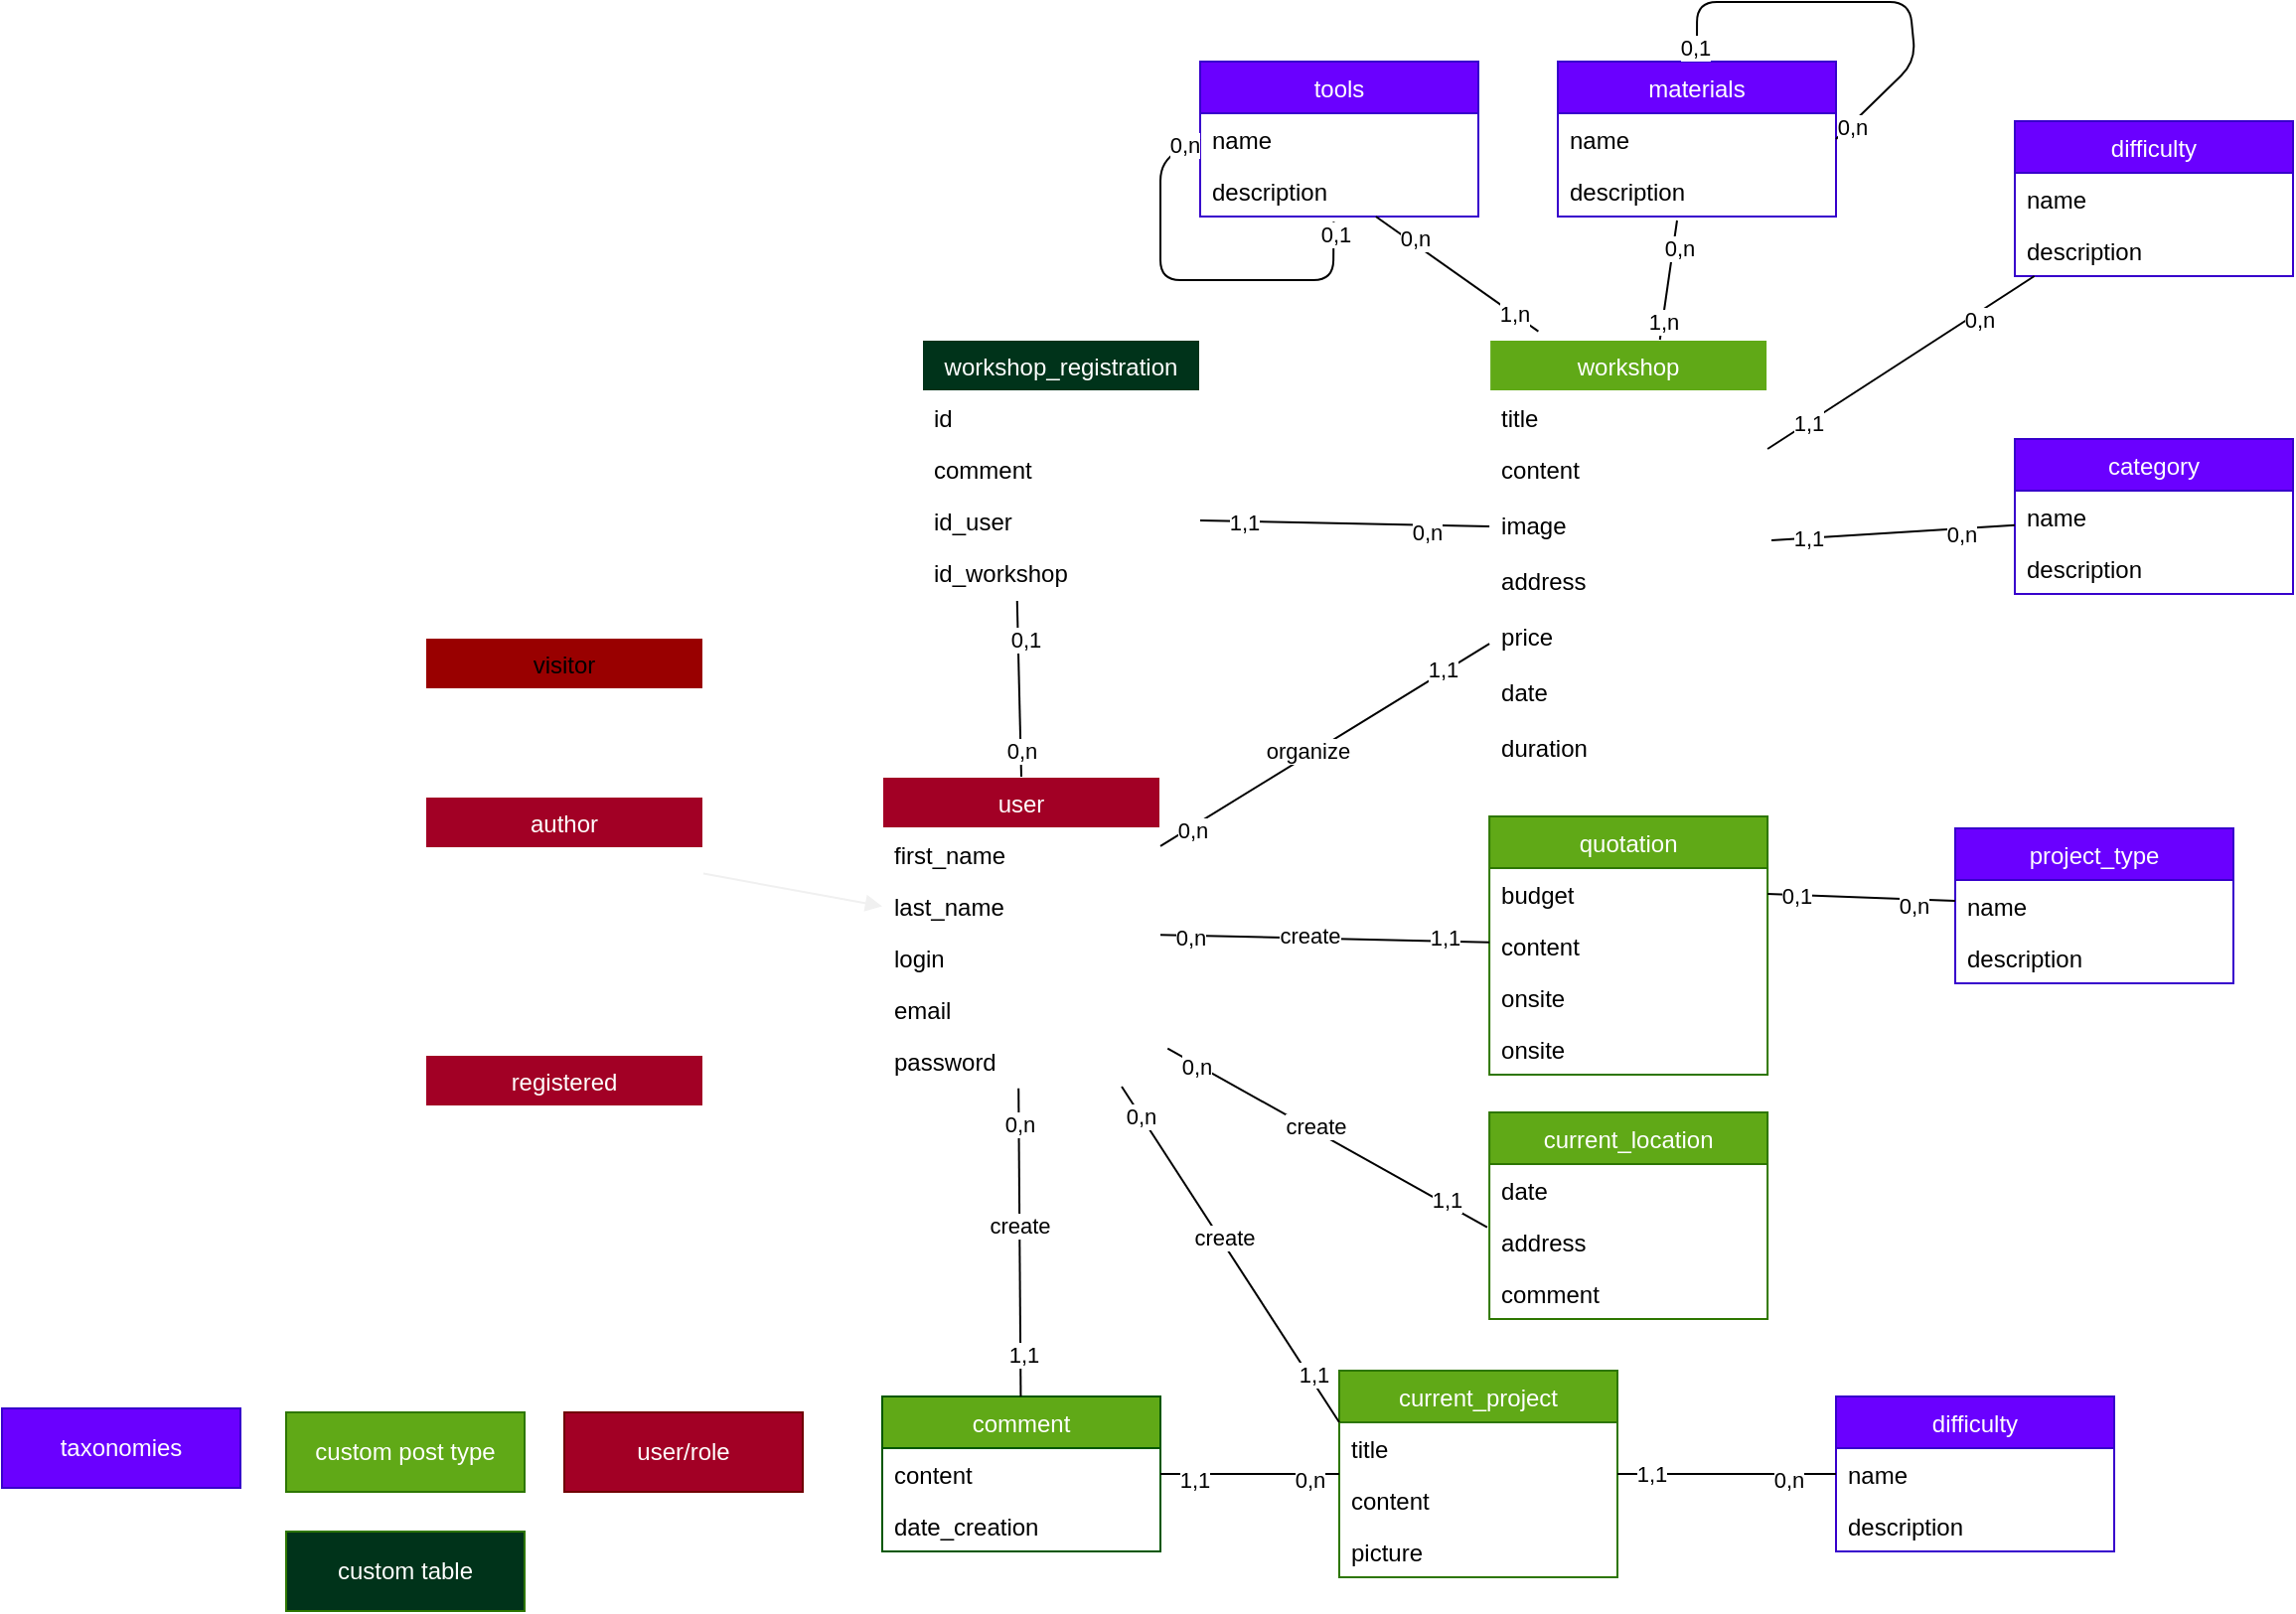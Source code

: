<mxfile>
    <diagram id="HrtR2epMwUGBjDu_C8pM" name="Page-1">
        <mxGraphModel dx="1889" dy="508" grid="1" gridSize="10" guides="1" tooltips="1" connect="1" arrows="1" fold="1" page="1" pageScale="1" pageWidth="827" pageHeight="1169" math="0" shadow="0">
            <root>
                <mxCell id="0"/>
                <mxCell id="1" parent="0"/>
                <mxCell id="2" value="current_project" style="swimlane;fontStyle=0;childLayout=stackLayout;horizontal=1;startSize=26;horizontalStack=0;resizeParent=1;resizeParentMax=0;resizeLast=0;collapsible=1;marginBottom=0;fillColor=#60a917;strokeColor=#2D7600;fontColor=#ffffff;" parent="1" vertex="1">
                    <mxGeometry x="140.0" y="689" width="140" height="104" as="geometry"/>
                </mxCell>
                <mxCell id="3" value="title" style="text;strokeColor=none;fillColor=none;align=left;verticalAlign=top;spacingLeft=4;spacingRight=4;overflow=hidden;rotatable=0;points=[[0,0.5],[1,0.5]];portConstraint=eastwest;" parent="2" vertex="1">
                    <mxGeometry y="26" width="140" height="26" as="geometry"/>
                </mxCell>
                <mxCell id="148" value="content" style="text;strokeColor=none;fillColor=none;align=left;verticalAlign=top;spacingLeft=4;spacingRight=4;overflow=hidden;rotatable=0;points=[[0,0.5],[1,0.5]];portConstraint=eastwest;" parent="2" vertex="1">
                    <mxGeometry y="52" width="140" height="26" as="geometry"/>
                </mxCell>
                <mxCell id="4" value="picture" style="text;strokeColor=none;fillColor=none;align=left;verticalAlign=top;spacingLeft=4;spacingRight=4;overflow=hidden;rotatable=0;points=[[0,0.5],[1,0.5]];portConstraint=eastwest;" parent="2" vertex="1">
                    <mxGeometry y="78" width="140" height="26" as="geometry"/>
                </mxCell>
                <mxCell id="6" value="comment" style="swimlane;fontStyle=0;childLayout=stackLayout;horizontal=1;startSize=26;horizontalStack=0;resizeParent=1;resizeParentMax=0;resizeLast=0;collapsible=1;marginBottom=0;fillColor=#60A917;strokeColor=#005700;fontColor=#ffffff;" parent="1" vertex="1">
                    <mxGeometry x="-90.0" y="702" width="140" height="78" as="geometry"/>
                </mxCell>
                <mxCell id="8" value="content" style="text;strokeColor=none;fillColor=none;align=left;verticalAlign=top;spacingLeft=4;spacingRight=4;overflow=hidden;rotatable=0;points=[[0,0.5],[1,0.5]];portConstraint=eastwest;" parent="6" vertex="1">
                    <mxGeometry y="26" width="140" height="26" as="geometry"/>
                </mxCell>
                <mxCell id="9" value="date_creation" style="text;strokeColor=none;fillColor=none;align=left;verticalAlign=top;spacingLeft=4;spacingRight=4;overflow=hidden;rotatable=0;points=[[0,0.5],[1,0.5]];portConstraint=eastwest;" parent="6" vertex="1">
                    <mxGeometry y="52" width="140" height="26" as="geometry"/>
                </mxCell>
                <mxCell id="10" value="" style="endArrow=none;html=1;" parent="1" source="6" target="2" edge="1">
                    <mxGeometry width="50" height="50" relative="1" as="geometry">
                        <mxPoint x="290" y="732" as="sourcePoint"/>
                        <mxPoint x="340" y="682" as="targetPoint"/>
                    </mxGeometry>
                </mxCell>
                <mxCell id="11" value="0,n" style="edgeLabel;html=1;align=center;verticalAlign=middle;resizable=0;points=[];" parent="10" vertex="1" connectable="0">
                    <mxGeometry x="0.667" y="-3" relative="1" as="geometry">
                        <mxPoint as="offset"/>
                    </mxGeometry>
                </mxCell>
                <mxCell id="12" value="1,1" style="edgeLabel;html=1;align=center;verticalAlign=middle;resizable=0;points=[];" parent="10" vertex="1" connectable="0">
                    <mxGeometry x="-0.627" y="-3" relative="1" as="geometry">
                        <mxPoint as="offset"/>
                    </mxGeometry>
                </mxCell>
                <mxCell id="13" value="difficulty" style="swimlane;fontStyle=0;childLayout=stackLayout;horizontal=1;startSize=26;horizontalStack=0;resizeParent=1;resizeParentMax=0;resizeLast=0;collapsible=1;marginBottom=0;fillColor=#6a00ff;strokeColor=#3700CC;fontColor=#ffffff;" parent="1" vertex="1">
                    <mxGeometry x="390" y="702" width="140" height="78" as="geometry"/>
                </mxCell>
                <mxCell id="14" value="name" style="text;strokeColor=none;fillColor=none;align=left;verticalAlign=top;spacingLeft=4;spacingRight=4;overflow=hidden;rotatable=0;points=[[0,0.5],[1,0.5]];portConstraint=eastwest;" parent="13" vertex="1">
                    <mxGeometry y="26" width="140" height="26" as="geometry"/>
                </mxCell>
                <mxCell id="15" value="description" style="text;strokeColor=none;fillColor=none;align=left;verticalAlign=top;spacingLeft=4;spacingRight=4;overflow=hidden;rotatable=0;points=[[0,0.5],[1,0.5]];portConstraint=eastwest;" parent="13" vertex="1">
                    <mxGeometry y="52" width="140" height="26" as="geometry"/>
                </mxCell>
                <mxCell id="17" value="" style="endArrow=none;html=1;" parent="1" source="2" target="13" edge="1">
                    <mxGeometry width="50" height="50" relative="1" as="geometry">
                        <mxPoint x="404.44" y="600" as="sourcePoint"/>
                        <mxPoint x="454.44" y="550" as="targetPoint"/>
                    </mxGeometry>
                </mxCell>
                <mxCell id="18" value="1,1" style="edgeLabel;html=1;align=center;verticalAlign=middle;resizable=0;points=[];" parent="17" vertex="1" connectable="0">
                    <mxGeometry x="-0.702" relative="1" as="geometry">
                        <mxPoint as="offset"/>
                    </mxGeometry>
                </mxCell>
                <mxCell id="19" value="0,n" style="edgeLabel;html=1;align=center;verticalAlign=middle;resizable=0;points=[];" parent="17" vertex="1" connectable="0">
                    <mxGeometry x="0.56" y="-3" relative="1" as="geometry">
                        <mxPoint as="offset"/>
                    </mxGeometry>
                </mxCell>
                <mxCell id="29" value="author" style="swimlane;fontStyle=0;childLayout=stackLayout;horizontal=1;startSize=26;horizontalStack=0;resizeParent=1;resizeParentMax=0;resizeLast=0;collapsible=1;marginBottom=0;fillColor=#a20025;strokeColor=#FFFFFF;fontColor=#ffffff;" parent="1" vertex="1">
                    <mxGeometry x="-320" y="400" width="140" height="52" as="geometry"/>
                </mxCell>
                <mxCell id="33" value="registered" style="swimlane;fontStyle=0;childLayout=stackLayout;horizontal=1;startSize=26;horizontalStack=0;resizeParent=1;resizeParentMax=0;resizeLast=0;collapsible=1;marginBottom=0;fillColor=#a20025;strokeColor=#FFFFFF;fontColor=#ffffff;" parent="1" vertex="1">
                    <mxGeometry x="-320" y="530" width="140" height="52" as="geometry"/>
                </mxCell>
                <mxCell id="37" value="visitor" style="swimlane;fontStyle=0;childLayout=stackLayout;horizontal=1;startSize=26;horizontalStack=0;resizeParent=1;resizeParentMax=0;resizeLast=0;collapsible=1;marginBottom=0;fillColor=#990000;strokeColor=#FFFFFF;" parent="1" vertex="1">
                    <mxGeometry x="-320" y="320" width="140" height="52" as="geometry"/>
                </mxCell>
                <mxCell id="43" value="user" style="swimlane;fontStyle=0;childLayout=stackLayout;horizontal=1;startSize=26;horizontalStack=0;resizeParent=1;resizeParentMax=0;resizeLast=0;collapsible=1;marginBottom=0;fillColor=#a20025;strokeColor=#FFFFFF;fontColor=#ffffff;" parent="1" vertex="1">
                    <mxGeometry x="-90" y="390" width="140" height="156" as="geometry"/>
                </mxCell>
                <mxCell id="44" value="first_name" style="text;strokeColor=#FFFFFF;fillColor=none;align=left;verticalAlign=top;spacingLeft=4;spacingRight=4;overflow=hidden;rotatable=0;points=[[0,0.5],[1,0.5]];portConstraint=eastwest;" parent="43" vertex="1">
                    <mxGeometry y="26" width="140" height="26" as="geometry"/>
                </mxCell>
                <mxCell id="45" value="last_name" style="text;strokeColor=none;fillColor=none;align=left;verticalAlign=top;spacingLeft=4;spacingRight=4;overflow=hidden;rotatable=0;points=[[0,0.5],[1,0.5]];portConstraint=eastwest;" parent="43" vertex="1">
                    <mxGeometry y="52" width="140" height="26" as="geometry"/>
                </mxCell>
                <mxCell id="46" value="login" style="text;strokeColor=#FFFFFF;fillColor=none;align=left;verticalAlign=top;spacingLeft=4;spacingRight=4;overflow=hidden;rotatable=0;points=[[0,0.5],[1,0.5]];portConstraint=eastwest;" parent="43" vertex="1">
                    <mxGeometry y="78" width="140" height="26" as="geometry"/>
                </mxCell>
                <mxCell id="184" value="email" style="text;strokeColor=#FFFFFF;fillColor=none;align=left;verticalAlign=top;spacingLeft=4;spacingRight=4;overflow=hidden;rotatable=0;points=[[0,0.5],[1,0.5]];portConstraint=eastwest;" parent="43" vertex="1">
                    <mxGeometry y="104" width="140" height="26" as="geometry"/>
                </mxCell>
                <mxCell id="186" value="password" style="text;strokeColor=#FFFFFF;fillColor=none;align=left;verticalAlign=top;spacingLeft=4;spacingRight=4;overflow=hidden;rotatable=0;points=[[0,0.5],[1,0.5]];portConstraint=eastwest;" parent="43" vertex="1">
                    <mxGeometry y="130" width="140" height="26" as="geometry"/>
                </mxCell>
                <mxCell id="47" value="" style="endArrow=block;html=1;endFill=1;strokeColor=#F0F0F0;" parent="1" source="29" target="43" edge="1">
                    <mxGeometry width="50" height="50" relative="1" as="geometry">
                        <mxPoint x="430" y="80" as="sourcePoint"/>
                        <mxPoint x="480" y="30" as="targetPoint"/>
                    </mxGeometry>
                </mxCell>
                <mxCell id="48" value="" style="endArrow=block;html=1;endFill=1;strokeColor=#FFFFFF;" parent="1" source="33" target="43" edge="1">
                    <mxGeometry width="50" height="50" relative="1" as="geometry">
                        <mxPoint x="430" y="5.25" as="sourcePoint"/>
                        <mxPoint x="330" y="32.75" as="targetPoint"/>
                    </mxGeometry>
                </mxCell>
                <mxCell id="49" value="" style="endArrow=none;html=1;exitX=0;exitY=0.25;exitDx=0;exitDy=0;" parent="1" source="2" target="43" edge="1">
                    <mxGeometry width="50" height="50" relative="1" as="geometry">
                        <mxPoint x="330" y="160" as="sourcePoint"/>
                        <mxPoint x="380" y="110" as="targetPoint"/>
                    </mxGeometry>
                </mxCell>
                <mxCell id="50" value="create" style="edgeLabel;html=1;align=center;verticalAlign=middle;resizable=0;points=[];" parent="49" vertex="1" connectable="0">
                    <mxGeometry x="0.09" y="-2" relative="1" as="geometry">
                        <mxPoint as="offset"/>
                    </mxGeometry>
                </mxCell>
                <mxCell id="51" value="0,n" style="edgeLabel;html=1;align=center;verticalAlign=middle;resizable=0;points=[];strokeColor=none;" parent="49" vertex="1" connectable="0">
                    <mxGeometry x="0.83" y="1" relative="1" as="geometry">
                        <mxPoint x="1" as="offset"/>
                    </mxGeometry>
                </mxCell>
                <mxCell id="52" value="1,1" style="edgeLabel;html=1;align=center;verticalAlign=middle;resizable=0;points=[];" parent="49" vertex="1" connectable="0">
                    <mxGeometry x="-0.726" y="-2" relative="1" as="geometry">
                        <mxPoint as="offset"/>
                    </mxGeometry>
                </mxCell>
                <mxCell id="54" value="" style="endArrow=none;html=1;exitX=0.49;exitY=1.032;exitDx=0;exitDy=0;exitPerimeter=0;" parent="1" source="186" target="6" edge="1">
                    <mxGeometry width="50" height="50" relative="1" as="geometry">
                        <mxPoint x="-22.1" y="576.004" as="sourcePoint"/>
                        <mxPoint x="50" y="440" as="targetPoint"/>
                    </mxGeometry>
                </mxCell>
                <mxCell id="55" value="create" style="edgeLabel;html=1;align=center;verticalAlign=middle;resizable=0;points=[];" parent="54" vertex="1" connectable="0">
                    <mxGeometry x="-0.108" relative="1" as="geometry">
                        <mxPoint as="offset"/>
                    </mxGeometry>
                </mxCell>
                <mxCell id="56" value="0,n" style="edgeLabel;html=1;align=center;verticalAlign=middle;resizable=0;points=[];" parent="54" vertex="1" connectable="0">
                    <mxGeometry x="-0.774" relative="1" as="geometry">
                        <mxPoint as="offset"/>
                    </mxGeometry>
                </mxCell>
                <mxCell id="57" value="1,1" style="edgeLabel;html=1;align=center;verticalAlign=middle;resizable=0;points=[];" parent="54" vertex="1" connectable="0">
                    <mxGeometry x="0.73" y="1" relative="1" as="geometry">
                        <mxPoint as="offset"/>
                    </mxGeometry>
                </mxCell>
                <mxCell id="61" value="user/role" style="rounded=0;whiteSpace=wrap;html=1;fillColor=#a20025;strokeColor=#6F0000;fontColor=#ffffff;" parent="1" vertex="1">
                    <mxGeometry x="-250" y="710" width="120" height="40" as="geometry"/>
                </mxCell>
                <mxCell id="65" value="custom post type" style="rounded=0;whiteSpace=wrap;html=1;fillColor=#60a917;strokeColor=#2D7600;fontColor=#ffffff;" parent="1" vertex="1">
                    <mxGeometry x="-390" y="710" width="120" height="40" as="geometry"/>
                </mxCell>
                <mxCell id="66" value="taxonomies" style="rounded=0;whiteSpace=wrap;html=1;fillColor=#6a00ff;strokeColor=#3700CC;fontColor=#ffffff;" parent="1" vertex="1">
                    <mxGeometry x="-533" y="708" width="120" height="40" as="geometry"/>
                </mxCell>
                <mxCell id="75" value="quotation" style="swimlane;fontStyle=0;childLayout=stackLayout;horizontal=1;startSize=26;horizontalStack=0;resizeParent=1;resizeParentMax=0;resizeLast=0;collapsible=1;marginBottom=0;fillColor=#60a917;strokeColor=#2D7600;fontColor=#ffffff;" parent="1" vertex="1">
                    <mxGeometry x="215.56" y="410" width="140" height="130" as="geometry"/>
                </mxCell>
                <mxCell id="76" value="budget" style="text;strokeColor=none;fillColor=none;align=left;verticalAlign=top;spacingLeft=4;spacingRight=4;overflow=hidden;rotatable=0;points=[[0,0.5],[1,0.5]];portConstraint=eastwest;" parent="75" vertex="1">
                    <mxGeometry y="26" width="140" height="26" as="geometry"/>
                </mxCell>
                <mxCell id="147" value="content" style="text;strokeColor=none;fillColor=none;align=left;verticalAlign=top;spacingLeft=4;spacingRight=4;overflow=hidden;rotatable=0;points=[[0,0.5],[1,0.5]];portConstraint=eastwest;" parent="75" vertex="1">
                    <mxGeometry y="52" width="140" height="26" as="geometry"/>
                </mxCell>
                <mxCell id="201" value="onsite" style="text;strokeColor=none;fillColor=none;align=left;verticalAlign=top;spacingLeft=4;spacingRight=4;overflow=hidden;rotatable=0;points=[[0,0.5],[1,0.5]];portConstraint=eastwest;" vertex="1" parent="75">
                    <mxGeometry y="78" width="140" height="26" as="geometry"/>
                </mxCell>
                <mxCell id="77" value="onsite" style="text;strokeColor=none;fillColor=none;align=left;verticalAlign=top;spacingLeft=4;spacingRight=4;overflow=hidden;rotatable=0;points=[[0,0.5],[1,0.5]];portConstraint=eastwest;" parent="75" vertex="1">
                    <mxGeometry y="104" width="140" height="26" as="geometry"/>
                </mxCell>
                <mxCell id="78" value="" style="endArrow=none;html=1;" parent="1" source="75" target="43" edge="1">
                    <mxGeometry width="50" height="50" relative="1" as="geometry">
                        <mxPoint x="205.56" y="331.997" as="sourcePoint"/>
                        <mxPoint x="40" y="333.623" as="targetPoint"/>
                    </mxGeometry>
                </mxCell>
                <mxCell id="79" value="create" style="edgeLabel;html=1;align=center;verticalAlign=middle;resizable=0;points=[];" parent="78" vertex="1" connectable="0">
                    <mxGeometry x="0.09" y="-2" relative="1" as="geometry">
                        <mxPoint as="offset"/>
                    </mxGeometry>
                </mxCell>
                <mxCell id="80" value="0,n" style="edgeLabel;html=1;align=center;verticalAlign=middle;resizable=0;points=[];strokeColor=none;" parent="78" vertex="1" connectable="0">
                    <mxGeometry x="0.83" y="1" relative="1" as="geometry">
                        <mxPoint x="1" as="offset"/>
                    </mxGeometry>
                </mxCell>
                <mxCell id="81" value="1,1" style="edgeLabel;html=1;align=center;verticalAlign=middle;resizable=0;points=[];" parent="78" vertex="1" connectable="0">
                    <mxGeometry x="-0.726" y="-2" relative="1" as="geometry">
                        <mxPoint as="offset"/>
                    </mxGeometry>
                </mxCell>
                <mxCell id="82" value="project_type" style="swimlane;fontStyle=0;childLayout=stackLayout;horizontal=1;startSize=26;horizontalStack=0;resizeParent=1;resizeParentMax=0;resizeLast=0;collapsible=1;marginBottom=0;fillColor=#6a00ff;strokeColor=#3700CC;fontColor=#ffffff;" parent="1" vertex="1">
                    <mxGeometry x="450" y="416" width="140" height="78" as="geometry"/>
                </mxCell>
                <mxCell id="83" value="name" style="text;strokeColor=none;fillColor=none;align=left;verticalAlign=top;spacingLeft=4;spacingRight=4;overflow=hidden;rotatable=0;points=[[0,0.5],[1,0.5]];portConstraint=eastwest;" parent="82" vertex="1">
                    <mxGeometry y="26" width="140" height="26" as="geometry"/>
                </mxCell>
                <mxCell id="84" value="description" style="text;strokeColor=none;fillColor=none;align=left;verticalAlign=top;spacingLeft=4;spacingRight=4;overflow=hidden;rotatable=0;points=[[0,0.5],[1,0.5]];portConstraint=eastwest;" parent="82" vertex="1">
                    <mxGeometry y="52" width="140" height="26" as="geometry"/>
                </mxCell>
                <mxCell id="85" value="" style="endArrow=none;html=1;exitX=1;exitY=0.5;exitDx=0;exitDy=0;" parent="1" source="76" target="82" edge="1">
                    <mxGeometry width="50" height="50" relative="1" as="geometry">
                        <mxPoint x="344.44" y="511.17" as="sourcePoint"/>
                        <mxPoint x="468.88" y="511.17" as="targetPoint"/>
                        <Array as="points"/>
                    </mxGeometry>
                </mxCell>
                <mxCell id="86" value="0,1" style="edgeLabel;html=1;align=center;verticalAlign=middle;resizable=0;points=[];" parent="85" vertex="1" connectable="0">
                    <mxGeometry x="-0.702" relative="1" as="geometry">
                        <mxPoint as="offset"/>
                    </mxGeometry>
                </mxCell>
                <mxCell id="87" value="0,n" style="edgeLabel;html=1;align=center;verticalAlign=middle;resizable=0;points=[];" parent="85" vertex="1" connectable="0">
                    <mxGeometry x="0.56" y="-3" relative="1" as="geometry">
                        <mxPoint as="offset"/>
                    </mxGeometry>
                </mxCell>
                <mxCell id="88" value="workshop" style="swimlane;fontStyle=0;childLayout=stackLayout;horizontal=1;startSize=26;horizontalStack=0;resizeParent=1;resizeParentMax=0;resizeLast=0;collapsible=1;marginBottom=0;fillColor=#60a917;strokeColor=#FFFFFF;fontColor=#ffffff;" parent="1" vertex="1">
                    <mxGeometry x="215.56" y="170" width="140" height="220" as="geometry"/>
                </mxCell>
                <mxCell id="89" value="title" style="text;strokeColor=#FFFFFF;fillColor=none;align=left;verticalAlign=top;spacingLeft=4;spacingRight=4;overflow=hidden;rotatable=0;points=[[0,0.5],[1,0.5]];portConstraint=eastwest;" parent="88" vertex="1">
                    <mxGeometry y="26" width="140" height="26" as="geometry"/>
                </mxCell>
                <mxCell id="90" value="content" style="text;strokeColor=#FFFFFF;fillColor=none;align=left;verticalAlign=top;spacingLeft=4;spacingRight=4;overflow=hidden;rotatable=0;points=[[0,0.5],[1,0.5]];portConstraint=eastwest;" parent="88" vertex="1">
                    <mxGeometry y="52" width="140" height="28" as="geometry"/>
                </mxCell>
                <mxCell id="142" value="image" style="text;strokeColor=#FFFFFF;fillColor=none;align=left;verticalAlign=top;spacingLeft=4;spacingRight=4;overflow=hidden;rotatable=0;points=[[0,0.5],[1,0.5]];portConstraint=eastwest;" parent="88" vertex="1">
                    <mxGeometry y="80" width="140" height="28" as="geometry"/>
                </mxCell>
                <mxCell id="143" value="address" style="text;strokeColor=#FFFFFF;fillColor=none;align=left;verticalAlign=top;spacingLeft=4;spacingRight=4;overflow=hidden;rotatable=0;points=[[0,0.5],[1,0.5]];portConstraint=eastwest;" parent="88" vertex="1">
                    <mxGeometry y="108" width="140" height="28" as="geometry"/>
                </mxCell>
                <mxCell id="144" value="price" style="text;strokeColor=#FFFFFF;fillColor=none;align=left;verticalAlign=top;spacingLeft=4;spacingRight=4;overflow=hidden;rotatable=0;points=[[0,0.5],[1,0.5]];portConstraint=eastwest;" parent="88" vertex="1">
                    <mxGeometry y="136" width="140" height="28" as="geometry"/>
                </mxCell>
                <mxCell id="145" value="date" style="text;strokeColor=#FFFFFF;fillColor=none;align=left;verticalAlign=top;spacingLeft=4;spacingRight=4;overflow=hidden;rotatable=0;points=[[0,0.5],[1,0.5]];portConstraint=eastwest;" parent="88" vertex="1">
                    <mxGeometry y="164" width="140" height="28" as="geometry"/>
                </mxCell>
                <mxCell id="146" value="duration" style="text;strokeColor=#FFFFFF;fillColor=none;align=left;verticalAlign=top;spacingLeft=4;spacingRight=4;overflow=hidden;rotatable=0;points=[[0,0.5],[1,0.5]];portConstraint=eastwest;" parent="88" vertex="1">
                    <mxGeometry y="192" width="140" height="28" as="geometry"/>
                </mxCell>
                <mxCell id="92" value="category" style="swimlane;fontStyle=0;childLayout=stackLayout;horizontal=1;startSize=26;horizontalStack=0;resizeParent=1;resizeParentMax=0;resizeLast=0;collapsible=1;marginBottom=0;fillColor=#6a00ff;strokeColor=#3700CC;fontColor=#ffffff;" parent="1" vertex="1">
                    <mxGeometry x="480" y="220" width="140" height="78" as="geometry"/>
                </mxCell>
                <mxCell id="93" value="name" style="text;strokeColor=none;fillColor=none;align=left;verticalAlign=top;spacingLeft=4;spacingRight=4;overflow=hidden;rotatable=0;points=[[0,0.5],[1,0.5]];portConstraint=eastwest;" parent="92" vertex="1">
                    <mxGeometry y="26" width="140" height="26" as="geometry"/>
                </mxCell>
                <mxCell id="94" value="description" style="text;strokeColor=none;fillColor=none;align=left;verticalAlign=top;spacingLeft=4;spacingRight=4;overflow=hidden;rotatable=0;points=[[0,0.5],[1,0.5]];portConstraint=eastwest;" parent="92" vertex="1">
                    <mxGeometry y="52" width="140" height="26" as="geometry"/>
                </mxCell>
                <mxCell id="95" value="" style="endArrow=none;html=1;exitX=1.014;exitY=0.75;exitDx=0;exitDy=0;exitPerimeter=0;" parent="1" source="142" target="92" edge="1">
                    <mxGeometry width="50" height="50" relative="1" as="geometry">
                        <mxPoint x="370" y="200" as="sourcePoint"/>
                        <mxPoint x="474.44" y="211.17" as="targetPoint"/>
                        <Array as="points"/>
                    </mxGeometry>
                </mxCell>
                <mxCell id="96" value="1,1" style="edgeLabel;html=1;align=center;verticalAlign=middle;resizable=0;points=[];" parent="95" vertex="1" connectable="0">
                    <mxGeometry x="-0.702" relative="1" as="geometry">
                        <mxPoint as="offset"/>
                    </mxGeometry>
                </mxCell>
                <mxCell id="97" value="0,n" style="edgeLabel;html=1;align=center;verticalAlign=middle;resizable=0;points=[];" parent="95" vertex="1" connectable="0">
                    <mxGeometry x="0.56" y="-3" relative="1" as="geometry">
                        <mxPoint as="offset"/>
                    </mxGeometry>
                </mxCell>
                <mxCell id="98" value="" style="endArrow=none;html=1;" parent="1" source="88" target="43" edge="1">
                    <mxGeometry width="50" height="50" relative="1" as="geometry">
                        <mxPoint x="225.56" y="218.777" as="sourcePoint"/>
                        <mxPoint x="60" y="280.003" as="targetPoint"/>
                    </mxGeometry>
                </mxCell>
                <mxCell id="99" value="organize" style="edgeLabel;html=1;align=center;verticalAlign=middle;resizable=0;points=[];" parent="98" vertex="1" connectable="0">
                    <mxGeometry x="0.09" y="-2" relative="1" as="geometry">
                        <mxPoint as="offset"/>
                    </mxGeometry>
                </mxCell>
                <mxCell id="100" value="0,n" style="edgeLabel;html=1;align=center;verticalAlign=middle;resizable=0;points=[];strokeColor=none;" parent="98" vertex="1" connectable="0">
                    <mxGeometry x="0.83" y="1" relative="1" as="geometry">
                        <mxPoint x="1" as="offset"/>
                    </mxGeometry>
                </mxCell>
                <mxCell id="101" value="1,1" style="edgeLabel;html=1;align=center;verticalAlign=middle;resizable=0;points=[];" parent="98" vertex="1" connectable="0">
                    <mxGeometry x="-0.726" y="-2" relative="1" as="geometry">
                        <mxPoint as="offset"/>
                    </mxGeometry>
                </mxCell>
                <mxCell id="103" value="difficulty" style="swimlane;fontStyle=0;childLayout=stackLayout;horizontal=1;startSize=26;horizontalStack=0;resizeParent=1;resizeParentMax=0;resizeLast=0;collapsible=1;marginBottom=0;fillColor=#6a00ff;strokeColor=#3700CC;fontColor=#ffffff;" parent="1" vertex="1">
                    <mxGeometry x="480" y="60" width="140" height="78" as="geometry"/>
                </mxCell>
                <mxCell id="104" value="name" style="text;strokeColor=none;fillColor=none;align=left;verticalAlign=top;spacingLeft=4;spacingRight=4;overflow=hidden;rotatable=0;points=[[0,0.5],[1,0.5]];portConstraint=eastwest;" parent="103" vertex="1">
                    <mxGeometry y="26" width="140" height="26" as="geometry"/>
                </mxCell>
                <mxCell id="105" value="description" style="text;strokeColor=none;fillColor=none;align=left;verticalAlign=top;spacingLeft=4;spacingRight=4;overflow=hidden;rotatable=0;points=[[0,0.5],[1,0.5]];portConstraint=eastwest;" parent="103" vertex="1">
                    <mxGeometry y="52" width="140" height="26" as="geometry"/>
                </mxCell>
                <mxCell id="112" value="" style="endArrow=none;html=1;exitX=1;exitY=0.25;exitDx=0;exitDy=0;" parent="1" source="88" target="103" edge="1">
                    <mxGeometry width="50" height="50" relative="1" as="geometry">
                        <mxPoint x="340.0" y="118.41" as="sourcePoint"/>
                        <mxPoint x="464.44" y="118.41" as="targetPoint"/>
                    </mxGeometry>
                </mxCell>
                <mxCell id="113" value="1,1" style="edgeLabel;html=1;align=center;verticalAlign=middle;resizable=0;points=[];" parent="112" vertex="1" connectable="0">
                    <mxGeometry x="-0.702" relative="1" as="geometry">
                        <mxPoint as="offset"/>
                    </mxGeometry>
                </mxCell>
                <mxCell id="114" value="0,n" style="edgeLabel;html=1;align=center;verticalAlign=middle;resizable=0;points=[];" parent="112" vertex="1" connectable="0">
                    <mxGeometry x="0.56" y="-3" relative="1" as="geometry">
                        <mxPoint as="offset"/>
                    </mxGeometry>
                </mxCell>
                <mxCell id="115" value="materials" style="swimlane;fontStyle=0;childLayout=stackLayout;horizontal=1;startSize=26;horizontalStack=0;resizeParent=1;resizeParentMax=0;resizeLast=0;collapsible=1;marginBottom=0;fillColor=#6a00ff;strokeColor=#3700CC;fontColor=#ffffff;" parent="1" vertex="1">
                    <mxGeometry x="250" y="30" width="140" height="78" as="geometry"/>
                </mxCell>
                <mxCell id="116" value="name" style="text;strokeColor=none;fillColor=none;align=left;verticalAlign=top;spacingLeft=4;spacingRight=4;overflow=hidden;rotatable=0;points=[[0,0.5],[1,0.5]];portConstraint=eastwest;" parent="115" vertex="1">
                    <mxGeometry y="26" width="140" height="26" as="geometry"/>
                </mxCell>
                <mxCell id="117" value="description" style="text;strokeColor=none;fillColor=none;align=left;verticalAlign=top;spacingLeft=4;spacingRight=4;overflow=hidden;rotatable=0;points=[[0,0.5],[1,0.5]];portConstraint=eastwest;" parent="115" vertex="1">
                    <mxGeometry y="52" width="140" height="26" as="geometry"/>
                </mxCell>
                <mxCell id="121" value="" style="endArrow=none;html=1;" parent="1" source="88" edge="1">
                    <mxGeometry width="50" height="50" relative="1" as="geometry">
                        <mxPoint x="250.0" y="165.92" as="sourcePoint"/>
                        <mxPoint x="310" y="110" as="targetPoint"/>
                    </mxGeometry>
                </mxCell>
                <mxCell id="122" value="1,n" style="edgeLabel;html=1;align=center;verticalAlign=middle;resizable=0;points=[];" parent="121" vertex="1" connectable="0">
                    <mxGeometry x="-0.702" relative="1" as="geometry">
                        <mxPoint as="offset"/>
                    </mxGeometry>
                </mxCell>
                <mxCell id="123" value="0,n" style="edgeLabel;html=1;align=center;verticalAlign=middle;resizable=0;points=[];" parent="121" vertex="1" connectable="0">
                    <mxGeometry x="0.56" y="-3" relative="1" as="geometry">
                        <mxPoint as="offset"/>
                    </mxGeometry>
                </mxCell>
                <mxCell id="124" value="tools" style="swimlane;fontStyle=0;childLayout=stackLayout;horizontal=1;startSize=26;horizontalStack=0;resizeParent=1;resizeParentMax=0;resizeLast=0;collapsible=1;marginBottom=0;fillColor=#6a00ff;strokeColor=#3700CC;fontColor=#ffffff;" parent="1" vertex="1">
                    <mxGeometry x="70" y="30" width="140" height="78" as="geometry"/>
                </mxCell>
                <mxCell id="125" value="name" style="text;strokeColor=none;fillColor=none;align=left;verticalAlign=top;spacingLeft=4;spacingRight=4;overflow=hidden;rotatable=0;points=[[0,0.5],[1,0.5]];portConstraint=eastwest;" parent="124" vertex="1">
                    <mxGeometry y="26" width="140" height="26" as="geometry"/>
                </mxCell>
                <mxCell id="126" value="description" style="text;strokeColor=none;fillColor=none;align=left;verticalAlign=top;spacingLeft=4;spacingRight=4;overflow=hidden;rotatable=0;points=[[0,0.5],[1,0.5]];portConstraint=eastwest;" parent="124" vertex="1">
                    <mxGeometry y="52" width="140" height="26" as="geometry"/>
                </mxCell>
                <mxCell id="130" value="" style="endArrow=none;html=1;entryX=0.48;entryY=1.102;entryDx=0;entryDy=0;entryPerimeter=0;exitX=0;exitY=0.5;exitDx=0;exitDy=0;" parent="124" source="125" target="126" edge="1">
                    <mxGeometry width="50" height="50" relative="1" as="geometry">
                        <mxPoint x="-140" y="50" as="sourcePoint"/>
                        <mxPoint x="-207.06" y="89.494" as="targetPoint"/>
                        <Array as="points">
                            <mxPoint x="-20" y="50"/>
                            <mxPoint x="-20" y="110"/>
                            <mxPoint x="67" y="110"/>
                        </Array>
                    </mxGeometry>
                </mxCell>
                <mxCell id="131" value="0,n" style="edgeLabel;html=1;align=center;verticalAlign=middle;resizable=0;points=[];" parent="130" vertex="1" connectable="0">
                    <mxGeometry x="-0.917" y="-1" relative="1" as="geometry">
                        <mxPoint as="offset"/>
                    </mxGeometry>
                </mxCell>
                <mxCell id="132" value="0,1" style="edgeLabel;html=1;align=center;verticalAlign=middle;resizable=0;points=[];" parent="130" vertex="1" connectable="0">
                    <mxGeometry x="0.939" y="-1" relative="1" as="geometry">
                        <mxPoint as="offset"/>
                    </mxGeometry>
                </mxCell>
                <mxCell id="127" value="" style="endArrow=none;html=1;exitX=0.176;exitY=-0.019;exitDx=0;exitDy=0;exitPerimeter=0;" parent="1" source="88" target="126" edge="1">
                    <mxGeometry width="50" height="50" relative="1" as="geometry">
                        <mxPoint x="155.188" y="180" as="sourcePoint"/>
                        <mxPoint x="170" y="120" as="targetPoint"/>
                    </mxGeometry>
                </mxCell>
                <mxCell id="128" value="1,n" style="edgeLabel;html=1;align=center;verticalAlign=middle;resizable=0;points=[];" parent="127" vertex="1" connectable="0">
                    <mxGeometry x="-0.702" relative="1" as="geometry">
                        <mxPoint as="offset"/>
                    </mxGeometry>
                </mxCell>
                <mxCell id="129" value="0,n" style="edgeLabel;html=1;align=center;verticalAlign=middle;resizable=0;points=[];" parent="127" vertex="1" connectable="0">
                    <mxGeometry x="0.56" y="-3" relative="1" as="geometry">
                        <mxPoint as="offset"/>
                    </mxGeometry>
                </mxCell>
                <mxCell id="136" value="" style="endArrow=none;html=1;exitX=1;exitY=0.5;exitDx=0;exitDy=0;" parent="1" source="116" edge="1">
                    <mxGeometry width="50" height="50" relative="1" as="geometry">
                        <mxPoint x="387" y="39" as="sourcePoint"/>
                        <mxPoint x="320" y="30" as="targetPoint"/>
                        <Array as="points">
                            <mxPoint x="430" y="30"/>
                            <mxPoint x="427.06"/>
                            <mxPoint x="320.06"/>
                        </Array>
                    </mxGeometry>
                </mxCell>
                <mxCell id="137" value="0,n" style="edgeLabel;html=1;align=center;verticalAlign=middle;resizable=0;points=[];" parent="136" vertex="1" connectable="0">
                    <mxGeometry x="-0.917" y="-1" relative="1" as="geometry">
                        <mxPoint as="offset"/>
                    </mxGeometry>
                </mxCell>
                <mxCell id="138" value="0,1" style="edgeLabel;html=1;align=center;verticalAlign=middle;resizable=0;points=[];" parent="136" vertex="1" connectable="0">
                    <mxGeometry x="0.939" y="-1" relative="1" as="geometry">
                        <mxPoint as="offset"/>
                    </mxGeometry>
                </mxCell>
                <mxCell id="188" value="workshop_registration" style="swimlane;fontStyle=0;childLayout=stackLayout;horizontal=1;startSize=26;horizontalStack=0;resizeParent=1;resizeParentMax=0;resizeLast=0;collapsible=1;marginBottom=0;fillColor=#00331A;strokeColor=#FFFFFF;fontColor=#ffffff;" parent="1" vertex="1">
                    <mxGeometry x="-70" y="170" width="140" height="130" as="geometry"/>
                </mxCell>
                <mxCell id="189" value="id" style="text;strokeColor=#FFFFFF;fillColor=none;align=left;verticalAlign=top;spacingLeft=4;spacingRight=4;overflow=hidden;rotatable=0;points=[[0,0.5],[1,0.5]];portConstraint=eastwest;" parent="188" vertex="1">
                    <mxGeometry y="26" width="140" height="26" as="geometry"/>
                </mxCell>
                <mxCell id="190" value="comment" style="text;strokeColor=#FFFFFF;fillColor=none;align=left;verticalAlign=top;spacingLeft=4;spacingRight=4;overflow=hidden;rotatable=0;points=[[0,0.5],[1,0.5]];portConstraint=eastwest;" parent="188" vertex="1">
                    <mxGeometry y="52" width="140" height="26" as="geometry"/>
                </mxCell>
                <mxCell id="191" value="id_user" style="text;strokeColor=#FFFFFF;fillColor=none;align=left;verticalAlign=top;spacingLeft=4;spacingRight=4;overflow=hidden;rotatable=0;points=[[0,0.5],[1,0.5]];portConstraint=eastwest;" parent="188" vertex="1">
                    <mxGeometry y="78" width="140" height="26" as="geometry"/>
                </mxCell>
                <mxCell id="192" value="id_workshop" style="text;strokeColor=#FFFFFF;fillColor=none;align=left;verticalAlign=top;spacingLeft=4;spacingRight=4;overflow=hidden;rotatable=0;points=[[0,0.5],[1,0.5]];portConstraint=eastwest;" parent="188" vertex="1">
                    <mxGeometry y="104" width="140" height="26" as="geometry"/>
                </mxCell>
                <mxCell id="193" value="" style="endArrow=none;html=1;exitX=1;exitY=0.5;exitDx=0;exitDy=0;entryX=0;entryY=0.5;entryDx=0;entryDy=0;" parent="1" source="191" target="142" edge="1">
                    <mxGeometry width="50" height="50" relative="1" as="geometry">
                        <mxPoint x="130.0" y="248.82" as="sourcePoint"/>
                        <mxPoint x="252.48" y="241.184" as="targetPoint"/>
                        <Array as="points"/>
                    </mxGeometry>
                </mxCell>
                <mxCell id="194" value="1,1" style="edgeLabel;html=1;align=center;verticalAlign=middle;resizable=0;points=[];" parent="193" vertex="1" connectable="0">
                    <mxGeometry x="-0.702" relative="1" as="geometry">
                        <mxPoint as="offset"/>
                    </mxGeometry>
                </mxCell>
                <mxCell id="195" value="0,n" style="edgeLabel;html=1;align=center;verticalAlign=middle;resizable=0;points=[];" parent="193" vertex="1" connectable="0">
                    <mxGeometry x="0.56" y="-3" relative="1" as="geometry">
                        <mxPoint as="offset"/>
                    </mxGeometry>
                </mxCell>
                <mxCell id="196" value="" style="endArrow=none;html=1;exitX=0.5;exitY=0;exitDx=0;exitDy=0;entryX=0.342;entryY=1.058;entryDx=0;entryDy=0;entryPerimeter=0;" parent="1" source="43" target="192" edge="1">
                    <mxGeometry width="50" height="50" relative="1" as="geometry">
                        <mxPoint x="-15.56" y="357" as="sourcePoint"/>
                        <mxPoint x="70.0" y="350" as="targetPoint"/>
                        <Array as="points"/>
                    </mxGeometry>
                </mxCell>
                <mxCell id="197" value="0,n" style="edgeLabel;html=1;align=center;verticalAlign=middle;resizable=0;points=[];strokeColor=#FFFFFF;" parent="196" vertex="1" connectable="0">
                    <mxGeometry x="-0.702" relative="1" as="geometry">
                        <mxPoint as="offset"/>
                    </mxGeometry>
                </mxCell>
                <mxCell id="198" value="0,1" style="edgeLabel;html=1;align=center;verticalAlign=middle;resizable=0;points=[];" parent="196" vertex="1" connectable="0">
                    <mxGeometry x="0.56" y="-3" relative="1" as="geometry">
                        <mxPoint as="offset"/>
                    </mxGeometry>
                </mxCell>
                <mxCell id="200" value="custom table" style="rounded=0;whiteSpace=wrap;html=1;fillColor=#00331A;strokeColor=#2D7600;fontColor=#ffffff;" parent="1" vertex="1">
                    <mxGeometry x="-390" y="770" width="120" height="40" as="geometry"/>
                </mxCell>
                <mxCell id="211" value="current_location" style="swimlane;fontStyle=0;childLayout=stackLayout;horizontal=1;startSize=26;horizontalStack=0;resizeParent=1;resizeParentMax=0;resizeLast=0;collapsible=1;marginBottom=0;fillColor=#60a917;strokeColor=#2D7600;fontColor=#ffffff;" vertex="1" parent="1">
                    <mxGeometry x="215.56" y="559" width="140" height="104" as="geometry"/>
                </mxCell>
                <mxCell id="212" value="date" style="text;strokeColor=none;fillColor=none;align=left;verticalAlign=top;spacingLeft=4;spacingRight=4;overflow=hidden;rotatable=0;points=[[0,0.5],[1,0.5]];portConstraint=eastwest;" vertex="1" parent="211">
                    <mxGeometry y="26" width="140" height="26" as="geometry"/>
                </mxCell>
                <mxCell id="213" value="address" style="text;strokeColor=none;fillColor=none;align=left;verticalAlign=top;spacingLeft=4;spacingRight=4;overflow=hidden;rotatable=0;points=[[0,0.5],[1,0.5]];portConstraint=eastwest;" vertex="1" parent="211">
                    <mxGeometry y="52" width="140" height="26" as="geometry"/>
                </mxCell>
                <mxCell id="214" value="comment" style="text;strokeColor=none;fillColor=none;align=left;verticalAlign=top;spacingLeft=4;spacingRight=4;overflow=hidden;rotatable=0;points=[[0,0.5],[1,0.5]];portConstraint=eastwest;" vertex="1" parent="211">
                    <mxGeometry y="78" width="140" height="26" as="geometry"/>
                </mxCell>
                <mxCell id="216" value="" style="endArrow=none;html=1;exitX=-0.008;exitY=0.225;exitDx=0;exitDy=0;exitPerimeter=0;entryX=1.026;entryY=0.263;entryDx=0;entryDy=0;entryPerimeter=0;" edge="1" parent="1" source="213" target="186">
                    <mxGeometry width="50" height="50" relative="1" as="geometry">
                        <mxPoint x="210.0" y="530.005" as="sourcePoint"/>
                        <mxPoint x="44.44" y="533.255" as="targetPoint"/>
                    </mxGeometry>
                </mxCell>
                <mxCell id="217" value="create" style="edgeLabel;html=1;align=center;verticalAlign=middle;resizable=0;points=[];" vertex="1" connectable="0" parent="216">
                    <mxGeometry x="0.09" y="-2" relative="1" as="geometry">
                        <mxPoint as="offset"/>
                    </mxGeometry>
                </mxCell>
                <mxCell id="218" value="0,n" style="edgeLabel;html=1;align=center;verticalAlign=middle;resizable=0;points=[];strokeColor=none;" vertex="1" connectable="0" parent="216">
                    <mxGeometry x="0.83" y="1" relative="1" as="geometry">
                        <mxPoint x="1" as="offset"/>
                    </mxGeometry>
                </mxCell>
                <mxCell id="219" value="1,1" style="edgeLabel;html=1;align=center;verticalAlign=middle;resizable=0;points=[];" vertex="1" connectable="0" parent="216">
                    <mxGeometry x="-0.726" y="-2" relative="1" as="geometry">
                        <mxPoint as="offset"/>
                    </mxGeometry>
                </mxCell>
            </root>
        </mxGraphModel>
    </diagram>
</mxfile>
